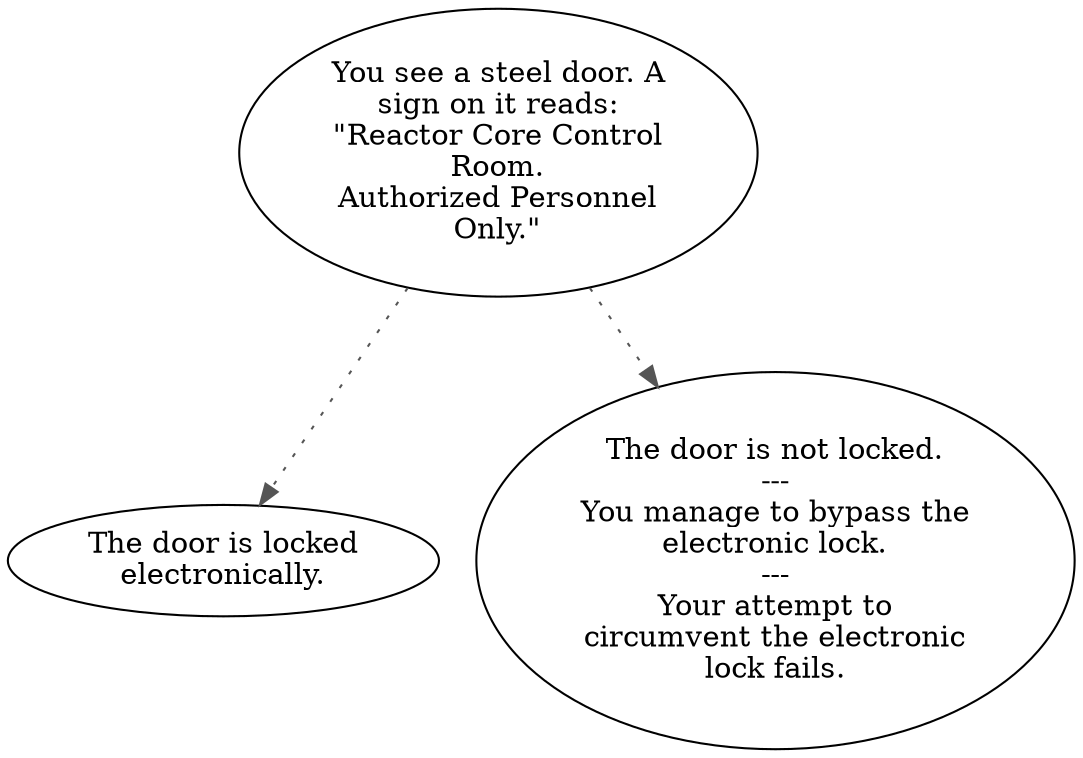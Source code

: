 digraph MVRCRDOR {
  "start" [style=filled       fillcolor="#FFFFFF"       color="#000000"]
  "start" -> "use_stuff" [style=dotted color="#555555"]
  "start" -> "pick_lock" [style=dotted color="#555555"]
  "start" [label="You see a steel door. A\nsign on it reads:\n\"Reactor Core Control\nRoom.\nAuthorized Personnel\nOnly.\""]
  "use_stuff" [style=filled       fillcolor="#FFFFFF"       color="#000000"]
  "use_stuff" [label="The door is locked\nelectronically."]
  "pick_lock" [style=filled       fillcolor="#FFFFFF"       color="#000000"]
  "pick_lock" [label="The door is not locked.\n---\nYou manage to bypass the\nelectronic lock.\n---\nYour attempt to\ncircumvent the electronic\nlock fails."]
}